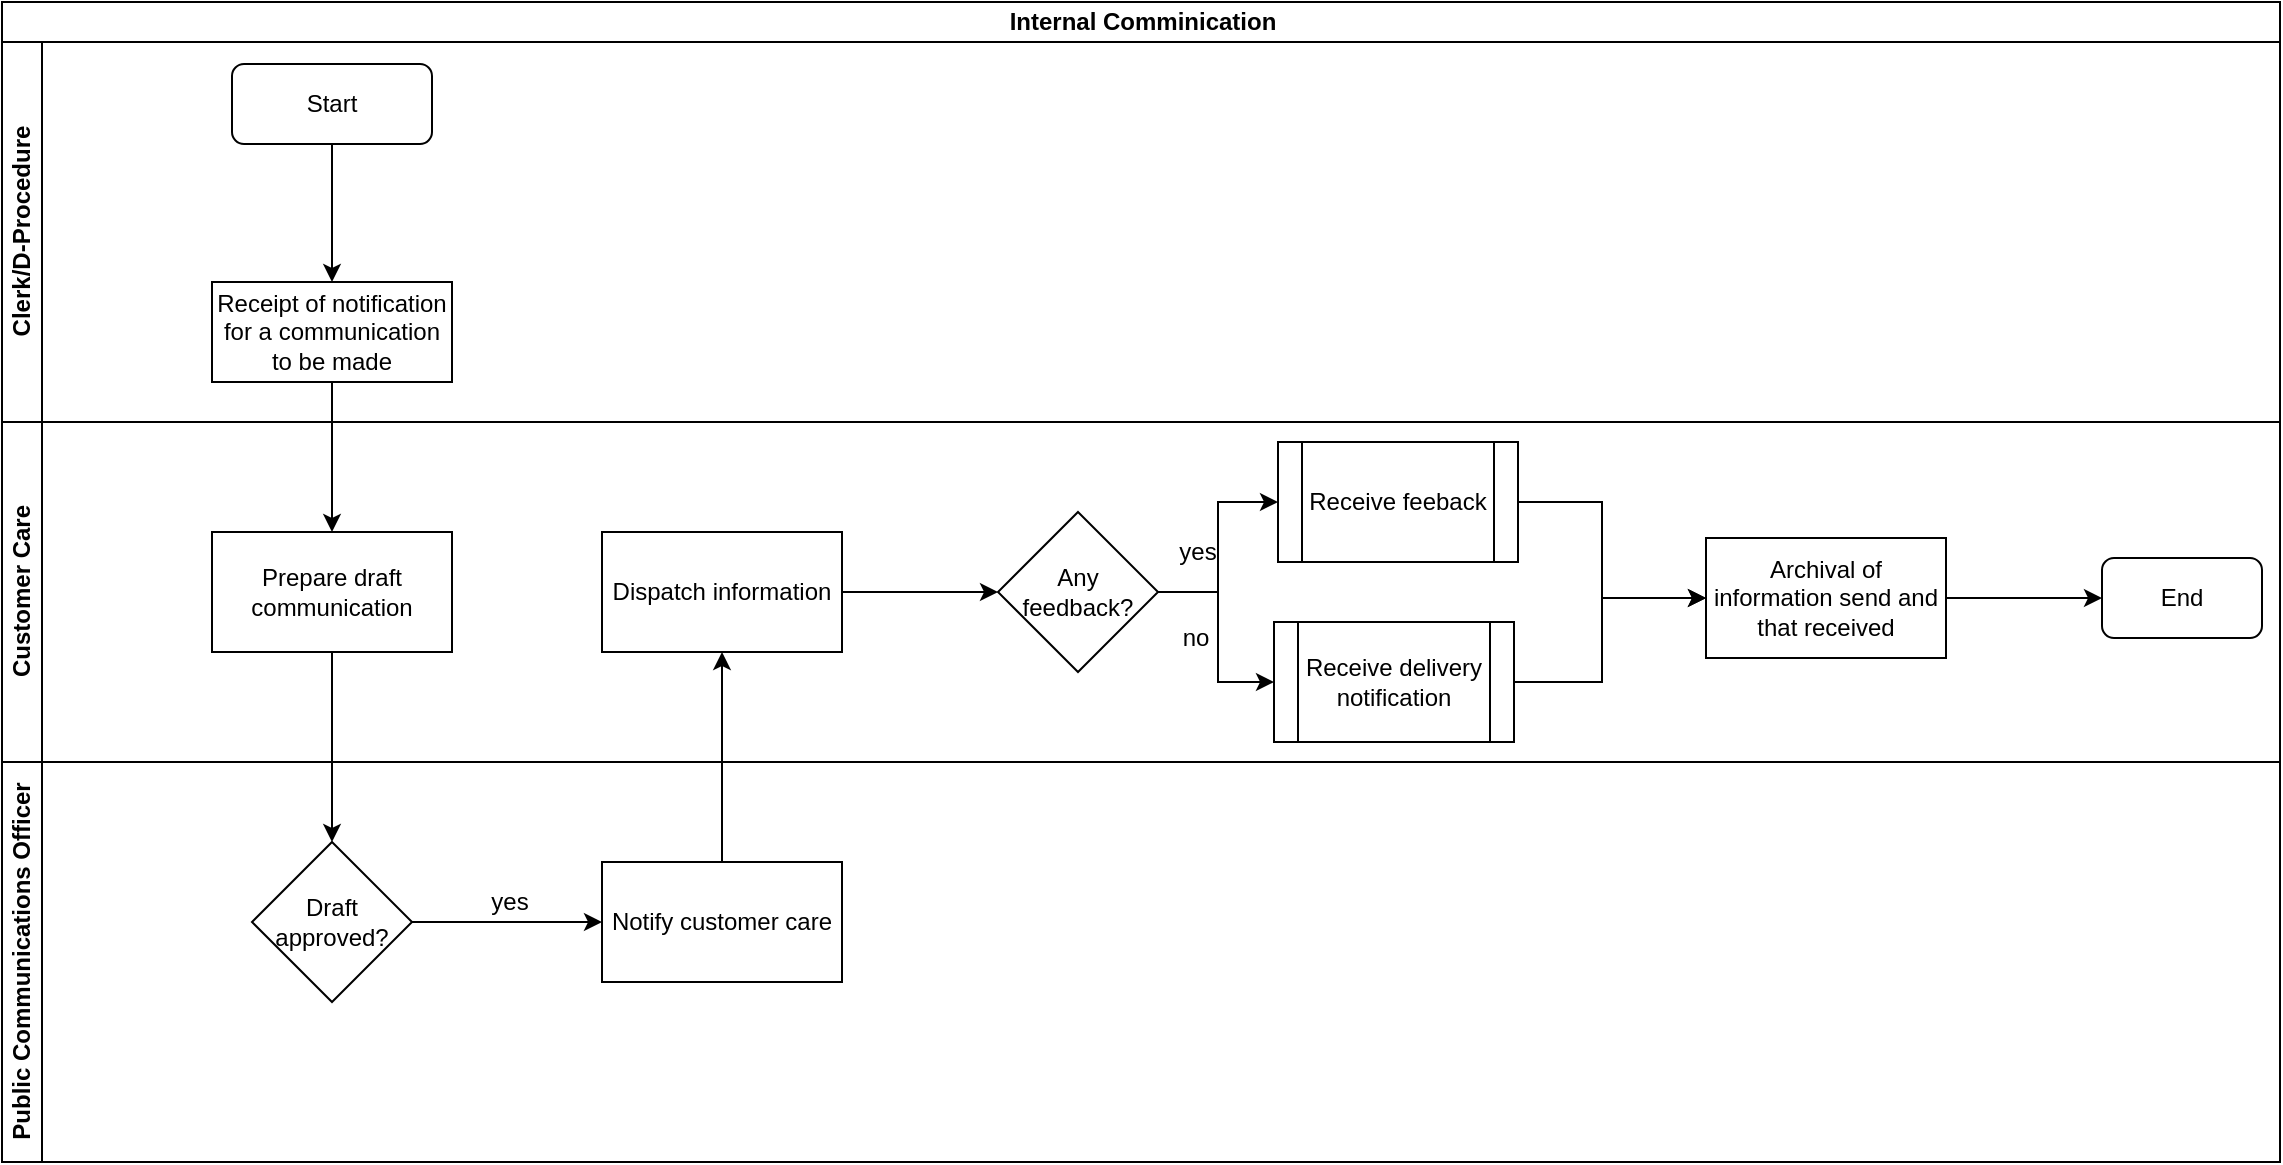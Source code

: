 <mxfile version="13.7.7" type="github">
  <diagram id="9tgWHg6gOb3HOgmN1NQ7" name="Page-1">
    <mxGraphModel dx="910" dy="487" grid="1" gridSize="10" guides="1" tooltips="1" connect="1" arrows="1" fold="1" page="1" pageScale="1" pageWidth="1169" pageHeight="827" math="0" shadow="0">
      <root>
        <mxCell id="0" />
        <mxCell id="1" parent="0" />
        <mxCell id="ggIXAzvZT656HPzDVDoz-1" value="Internal Comminication" style="swimlane;html=1;childLayout=stackLayout;resizeParent=1;resizeParentMax=0;horizontal=1;startSize=20;horizontalStack=0;" vertex="1" parent="1">
          <mxGeometry x="30" y="20" width="1139" height="580" as="geometry" />
        </mxCell>
        <mxCell id="ggIXAzvZT656HPzDVDoz-2" value="Clerk/D-Procedure" style="swimlane;html=1;startSize=20;horizontal=0;" vertex="1" parent="ggIXAzvZT656HPzDVDoz-1">
          <mxGeometry y="20" width="1139" height="190" as="geometry" />
        </mxCell>
        <mxCell id="ggIXAzvZT656HPzDVDoz-5" value="Start" style="rounded=1;whiteSpace=wrap;html=1;" vertex="1" parent="ggIXAzvZT656HPzDVDoz-2">
          <mxGeometry x="115" y="11" width="100" height="40" as="geometry" />
        </mxCell>
        <mxCell id="ggIXAzvZT656HPzDVDoz-8" value="Receipt of notification for a communication to be made" style="rounded=0;whiteSpace=wrap;html=1;" vertex="1" parent="ggIXAzvZT656HPzDVDoz-2">
          <mxGeometry x="105" y="120" width="120" height="50" as="geometry" />
        </mxCell>
        <mxCell id="ggIXAzvZT656HPzDVDoz-7" value="" style="edgeStyle=orthogonalEdgeStyle;rounded=0;orthogonalLoop=1;jettySize=auto;html=1;entryX=0.5;entryY=0;entryDx=0;entryDy=0;" edge="1" parent="ggIXAzvZT656HPzDVDoz-2" source="ggIXAzvZT656HPzDVDoz-5" target="ggIXAzvZT656HPzDVDoz-8">
          <mxGeometry relative="1" as="geometry">
            <mxPoint x="165" y="131" as="targetPoint" />
          </mxGeometry>
        </mxCell>
        <mxCell id="ggIXAzvZT656HPzDVDoz-3" value="Customer Care" style="swimlane;html=1;startSize=20;horizontal=0;" vertex="1" parent="ggIXAzvZT656HPzDVDoz-1">
          <mxGeometry y="210" width="1139" height="170" as="geometry" />
        </mxCell>
        <mxCell id="ggIXAzvZT656HPzDVDoz-20" value="Receive feeback" style="shape=process;whiteSpace=wrap;html=1;backgroundOutline=1;rounded=0;" vertex="1" parent="ggIXAzvZT656HPzDVDoz-3">
          <mxGeometry x="638" y="10" width="120" height="60" as="geometry" />
        </mxCell>
        <mxCell id="ggIXAzvZT656HPzDVDoz-22" value="yes" style="text;html=1;strokeColor=none;fillColor=none;align=center;verticalAlign=middle;whiteSpace=wrap;rounded=0;" vertex="1" parent="ggIXAzvZT656HPzDVDoz-3">
          <mxGeometry x="578" y="55" width="40" height="20" as="geometry" />
        </mxCell>
        <mxCell id="ggIXAzvZT656HPzDVDoz-16" value="Dispatch information" style="whiteSpace=wrap;html=1;rounded=0;" vertex="1" parent="ggIXAzvZT656HPzDVDoz-3">
          <mxGeometry x="300" y="55" width="120" height="60" as="geometry" />
        </mxCell>
        <mxCell id="ggIXAzvZT656HPzDVDoz-9" value="Prepare draft communication" style="whiteSpace=wrap;html=1;rounded=0;" vertex="1" parent="ggIXAzvZT656HPzDVDoz-3">
          <mxGeometry x="105" y="55" width="120" height="60" as="geometry" />
        </mxCell>
        <mxCell id="ggIXAzvZT656HPzDVDoz-28" value="Archival of information send and that received" style="whiteSpace=wrap;html=1;rounded=0;" vertex="1" parent="ggIXAzvZT656HPzDVDoz-3">
          <mxGeometry x="852" y="58" width="120" height="60" as="geometry" />
        </mxCell>
        <mxCell id="ggIXAzvZT656HPzDVDoz-34" value="End" style="rounded=1;whiteSpace=wrap;html=1;" vertex="1" parent="ggIXAzvZT656HPzDVDoz-3">
          <mxGeometry x="1050" y="68" width="80" height="40" as="geometry" />
        </mxCell>
        <mxCell id="ggIXAzvZT656HPzDVDoz-26" value="no" style="text;html=1;strokeColor=none;fillColor=none;align=center;verticalAlign=middle;whiteSpace=wrap;rounded=0;" vertex="1" parent="ggIXAzvZT656HPzDVDoz-3">
          <mxGeometry x="577" y="98" width="40" height="20" as="geometry" />
        </mxCell>
        <mxCell id="ggIXAzvZT656HPzDVDoz-25" value="Receive delivery notification" style="shape=process;whiteSpace=wrap;html=1;backgroundOutline=1;" vertex="1" parent="ggIXAzvZT656HPzDVDoz-3">
          <mxGeometry x="636" y="100" width="120" height="60" as="geometry" />
        </mxCell>
        <mxCell id="ggIXAzvZT656HPzDVDoz-29" value="" style="edgeStyle=orthogonalEdgeStyle;rounded=0;orthogonalLoop=1;jettySize=auto;html=1;" edge="1" parent="ggIXAzvZT656HPzDVDoz-3" source="ggIXAzvZT656HPzDVDoz-20" target="ggIXAzvZT656HPzDVDoz-28">
          <mxGeometry relative="1" as="geometry">
            <Array as="points">
              <mxPoint x="800" y="40" />
              <mxPoint x="800" y="88" />
            </Array>
          </mxGeometry>
        </mxCell>
        <mxCell id="ggIXAzvZT656HPzDVDoz-31" value="" style="edgeStyle=orthogonalEdgeStyle;rounded=0;orthogonalLoop=1;jettySize=auto;html=1;entryX=0;entryY=0.5;entryDx=0;entryDy=0;" edge="1" parent="ggIXAzvZT656HPzDVDoz-3" source="ggIXAzvZT656HPzDVDoz-25" target="ggIXAzvZT656HPzDVDoz-28">
          <mxGeometry relative="1" as="geometry">
            <mxPoint x="840" y="130" as="targetPoint" />
            <Array as="points">
              <mxPoint x="800" y="130" />
              <mxPoint x="800" y="88" />
            </Array>
          </mxGeometry>
        </mxCell>
        <mxCell id="ggIXAzvZT656HPzDVDoz-33" value="" style="edgeStyle=orthogonalEdgeStyle;rounded=0;orthogonalLoop=1;jettySize=auto;html=1;entryX=0;entryY=0.5;entryDx=0;entryDy=0;" edge="1" parent="ggIXAzvZT656HPzDVDoz-3" source="ggIXAzvZT656HPzDVDoz-28" target="ggIXAzvZT656HPzDVDoz-34">
          <mxGeometry relative="1" as="geometry">
            <mxPoint x="1052" y="88" as="targetPoint" />
          </mxGeometry>
        </mxCell>
        <mxCell id="ggIXAzvZT656HPzDVDoz-4" value="Public Communications Officer" style="swimlane;html=1;startSize=20;horizontal=0;" vertex="1" parent="ggIXAzvZT656HPzDVDoz-1">
          <mxGeometry y="380" width="1139" height="200" as="geometry" />
        </mxCell>
        <mxCell id="ggIXAzvZT656HPzDVDoz-13" value="Notify customer care" style="whiteSpace=wrap;html=1;rounded=0;" vertex="1" parent="ggIXAzvZT656HPzDVDoz-4">
          <mxGeometry x="300" y="50" width="120" height="60" as="geometry" />
        </mxCell>
        <mxCell id="ggIXAzvZT656HPzDVDoz-11" value="Draft approved?" style="rhombus;whiteSpace=wrap;html=1;rounded=0;" vertex="1" parent="ggIXAzvZT656HPzDVDoz-4">
          <mxGeometry x="125" y="40" width="80" height="80" as="geometry" />
        </mxCell>
        <mxCell id="ggIXAzvZT656HPzDVDoz-14" value="" style="edgeStyle=orthogonalEdgeStyle;rounded=0;orthogonalLoop=1;jettySize=auto;html=1;" edge="1" parent="ggIXAzvZT656HPzDVDoz-4" source="ggIXAzvZT656HPzDVDoz-11" target="ggIXAzvZT656HPzDVDoz-13">
          <mxGeometry relative="1" as="geometry" />
        </mxCell>
        <mxCell id="ggIXAzvZT656HPzDVDoz-15" value="yes" style="text;html=1;strokeColor=none;fillColor=none;align=center;verticalAlign=middle;whiteSpace=wrap;rounded=0;" vertex="1" parent="ggIXAzvZT656HPzDVDoz-4">
          <mxGeometry x="234" y="60" width="40" height="20" as="geometry" />
        </mxCell>
        <mxCell id="ggIXAzvZT656HPzDVDoz-10" value="" style="edgeStyle=orthogonalEdgeStyle;rounded=0;orthogonalLoop=1;jettySize=auto;html=1;" edge="1" parent="ggIXAzvZT656HPzDVDoz-1" source="ggIXAzvZT656HPzDVDoz-8" target="ggIXAzvZT656HPzDVDoz-9">
          <mxGeometry relative="1" as="geometry" />
        </mxCell>
        <mxCell id="ggIXAzvZT656HPzDVDoz-12" value="" style="edgeStyle=orthogonalEdgeStyle;rounded=0;orthogonalLoop=1;jettySize=auto;html=1;" edge="1" parent="ggIXAzvZT656HPzDVDoz-1" source="ggIXAzvZT656HPzDVDoz-9" target="ggIXAzvZT656HPzDVDoz-11">
          <mxGeometry relative="1" as="geometry" />
        </mxCell>
        <mxCell id="ggIXAzvZT656HPzDVDoz-17" value="" style="edgeStyle=orthogonalEdgeStyle;rounded=0;orthogonalLoop=1;jettySize=auto;html=1;" edge="1" parent="ggIXAzvZT656HPzDVDoz-1" source="ggIXAzvZT656HPzDVDoz-13" target="ggIXAzvZT656HPzDVDoz-16">
          <mxGeometry relative="1" as="geometry" />
        </mxCell>
        <mxCell id="ggIXAzvZT656HPzDVDoz-21" value="" style="edgeStyle=orthogonalEdgeStyle;rounded=0;orthogonalLoop=1;jettySize=auto;html=1;" edge="1" parent="1" source="ggIXAzvZT656HPzDVDoz-18" target="ggIXAzvZT656HPzDVDoz-20">
          <mxGeometry relative="1" as="geometry" />
        </mxCell>
        <mxCell id="ggIXAzvZT656HPzDVDoz-24" value="" style="edgeStyle=orthogonalEdgeStyle;rounded=0;orthogonalLoop=1;jettySize=auto;html=1;entryX=0;entryY=0.5;entryDx=0;entryDy=0;" edge="1" parent="1" source="ggIXAzvZT656HPzDVDoz-18" target="ggIXAzvZT656HPzDVDoz-25">
          <mxGeometry relative="1" as="geometry">
            <mxPoint x="668" y="370" as="targetPoint" />
            <Array as="points">
              <mxPoint x="638" y="315" />
              <mxPoint x="638" y="360" />
            </Array>
          </mxGeometry>
        </mxCell>
        <mxCell id="ggIXAzvZT656HPzDVDoz-18" value="Any feedback?" style="rhombus;whiteSpace=wrap;html=1;rounded=0;" vertex="1" parent="1">
          <mxGeometry x="528" y="275" width="80" height="80" as="geometry" />
        </mxCell>
        <mxCell id="ggIXAzvZT656HPzDVDoz-19" value="" style="edgeStyle=orthogonalEdgeStyle;rounded=0;orthogonalLoop=1;jettySize=auto;html=1;" edge="1" parent="1" source="ggIXAzvZT656HPzDVDoz-16" target="ggIXAzvZT656HPzDVDoz-18">
          <mxGeometry relative="1" as="geometry" />
        </mxCell>
      </root>
    </mxGraphModel>
  </diagram>
</mxfile>
